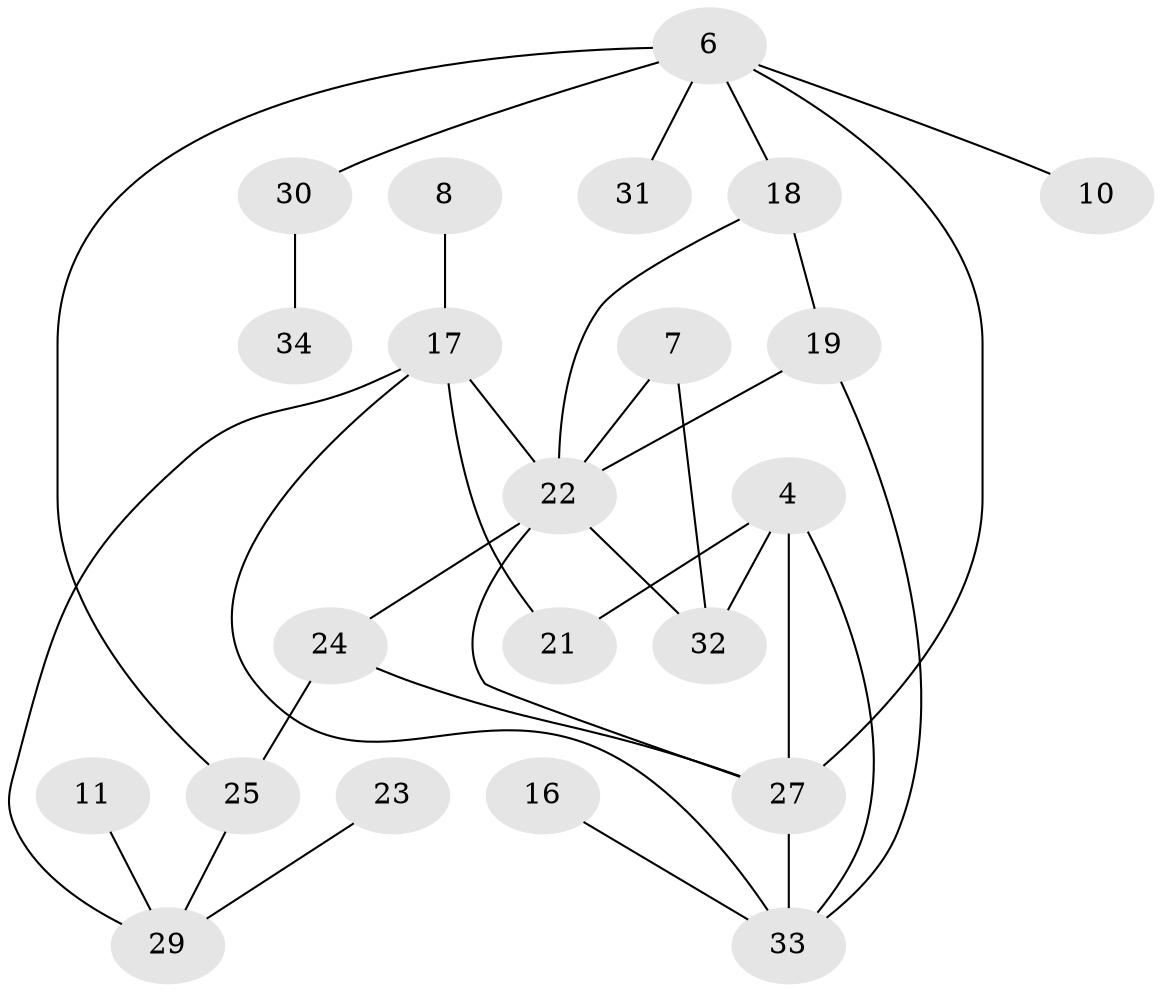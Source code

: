 // original degree distribution, {5: 0.05970149253731343, 0: 0.16417910447761194, 3: 0.208955223880597, 2: 0.26865671641791045, 1: 0.208955223880597, 4: 0.08955223880597014}
// Generated by graph-tools (version 1.1) at 2025/25/03/09/25 03:25:23]
// undirected, 22 vertices, 32 edges
graph export_dot {
graph [start="1"]
  node [color=gray90,style=filled];
  4;
  6;
  7;
  8;
  10;
  11;
  16;
  17;
  18;
  19;
  21;
  22;
  23;
  24;
  25;
  27;
  29;
  30;
  31;
  32;
  33;
  34;
  4 -- 21 [weight=1.0];
  4 -- 27 [weight=2.0];
  4 -- 32 [weight=1.0];
  4 -- 33 [weight=1.0];
  6 -- 10 [weight=1.0];
  6 -- 18 [weight=1.0];
  6 -- 25 [weight=1.0];
  6 -- 27 [weight=1.0];
  6 -- 30 [weight=1.0];
  6 -- 31 [weight=1.0];
  7 -- 22 [weight=1.0];
  7 -- 32 [weight=1.0];
  8 -- 17 [weight=1.0];
  11 -- 29 [weight=1.0];
  16 -- 33 [weight=1.0];
  17 -- 21 [weight=1.0];
  17 -- 22 [weight=1.0];
  17 -- 29 [weight=1.0];
  17 -- 33 [weight=1.0];
  18 -- 19 [weight=1.0];
  18 -- 22 [weight=1.0];
  19 -- 22 [weight=2.0];
  19 -- 33 [weight=1.0];
  22 -- 24 [weight=1.0];
  22 -- 27 [weight=1.0];
  22 -- 32 [weight=1.0];
  23 -- 29 [weight=1.0];
  24 -- 25 [weight=1.0];
  24 -- 27 [weight=1.0];
  25 -- 29 [weight=1.0];
  27 -- 33 [weight=1.0];
  30 -- 34 [weight=1.0];
}
